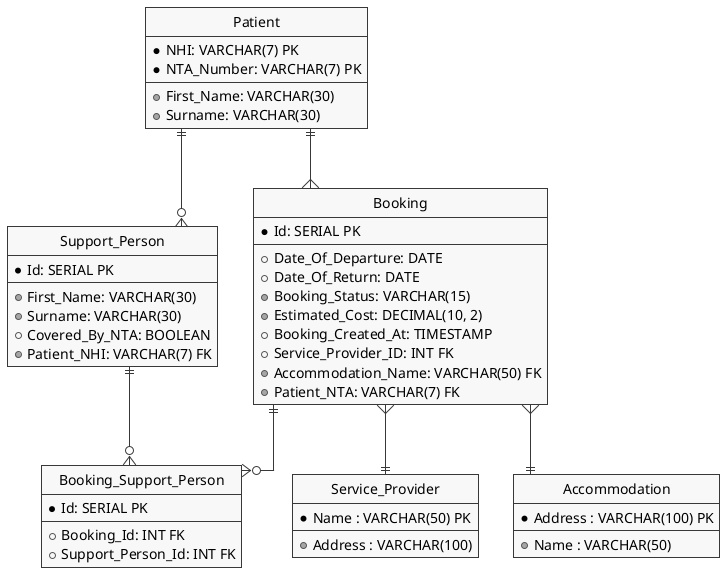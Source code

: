 @startuml julliend-erd

skin rose
skinparam Style StrictUML
skinparam LineType ortho
skinparam monochrome true

Class Patient {
    * NHI: VARCHAR(7) PK
    * NTA_Number: VARCHAR(7) PK
--
    + First_Name: VARCHAR(30)
    + Surname: VARCHAR(30) 
}

Class Support_Person {
    * Id: SERIAL PK
--
    + First_Name: VARCHAR(30)
    + Surname: VARCHAR(30)
    + Covered_By_NTA: BOOLEAN
    + Patient_NHI: VARCHAR(7) FK
}

Class Booking {
    * Id: SERIAL PK
--
    + Date_Of_Departure: DATE
    + Date_Of_Return: DATE
    + Booking_Status: VARCHAR(15)
    + Estimated_Cost: DECIMAL(10, 2)
    + Booking_Created_At: TIMESTAMP 
    + Service_Provider_ID: INT FK
    + Accommodation_Name: VARCHAR(50) FK
    + Patient_NTA: VARCHAR(7) FK
}

Class Service_Provider {
    * Name : VARCHAR(50) PK
--
    + Address : VARCHAR(100)
}

Class Accommodation {
    * Address : VARCHAR(100) PK
--
    + Name : VARCHAR(50)
}

Class Booking_Support_Person {
    * Id: SERIAL PK
--
    + Booking_Id: INT FK
    + Support_Person_Id: INT FK
}

Patient ||--{Booking
Booking }--|| Service_Provider
Patient ||--o{ Support_Person
Booking ||--o{ Booking_Support_Person
Support_Person ||--o{ Booking_Support_Person
Booking }--|| Accommodation

@enduml
